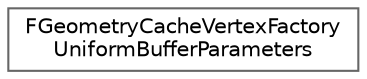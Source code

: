 digraph "Graphical Class Hierarchy"
{
 // INTERACTIVE_SVG=YES
 // LATEX_PDF_SIZE
  bgcolor="transparent";
  edge [fontname=Helvetica,fontsize=10,labelfontname=Helvetica,labelfontsize=10];
  node [fontname=Helvetica,fontsize=10,shape=box,height=0.2,width=0.4];
  rankdir="LR";
  Node0 [id="Node000000",label="FGeometryCacheVertexFactory\lUniformBufferParameters",height=0.2,width=0.4,color="grey40", fillcolor="white", style="filled",URL="$d8/dfa/classFGeometryCacheVertexFactoryUniformBufferParameters.html",tooltip=" "];
}

